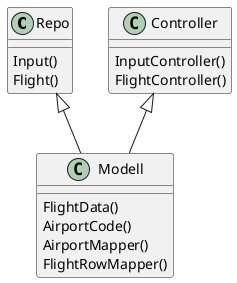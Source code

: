 @startuml
class Repo {
  Input()
  Flight()

}

class Controller {
   InputController()
   FlightController()
}
class Modell {
   FlightData()
   AirportCode()
   AirportMapper()
   FlightRowMapper()
   }

Controller <|-- Modell
Repo <|-- Modell
@enduml